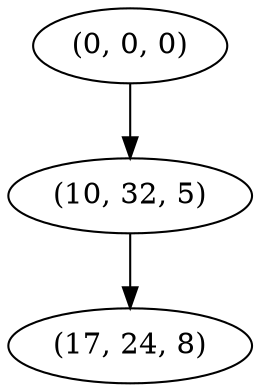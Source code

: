 digraph tree {
    "(0, 0, 0)";
    "(10, 32, 5)";
    "(17, 24, 8)";
    "(0, 0, 0)" -> "(10, 32, 5)";
    "(10, 32, 5)" -> "(17, 24, 8)";
}

